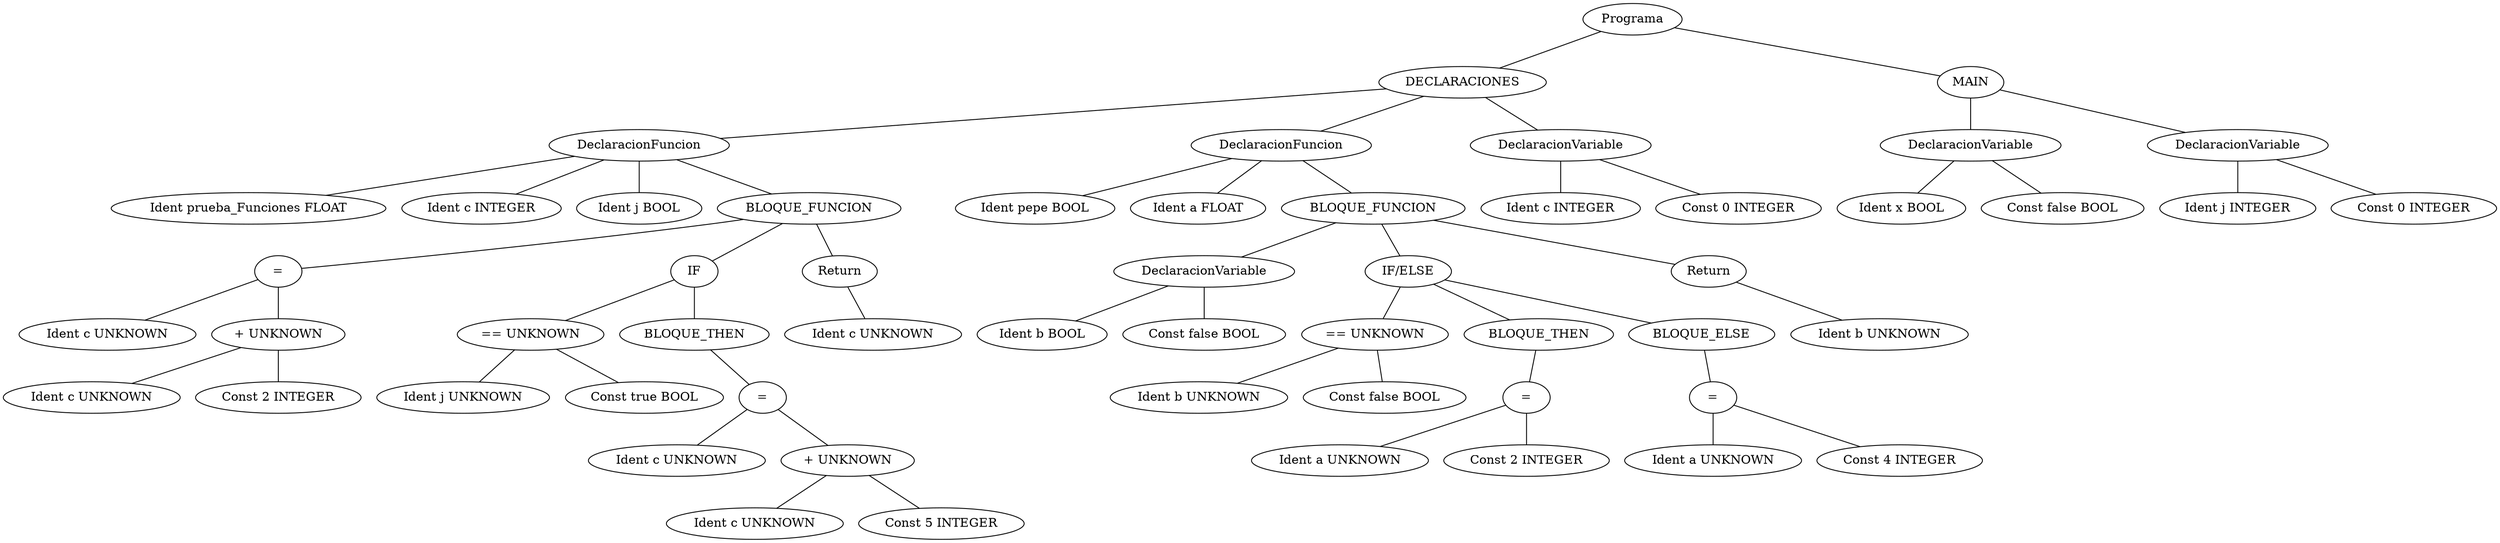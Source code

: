 graph G {1 [label="Programa"]
2 [label="DECLARACIONES"]
1 -- 2
3 [label="DeclaracionFuncion"]
2 -- 3
4 [label="Ident prueba_Funciones FLOAT"]
3 -- 4
23 [label="Ident c INTEGER"]
3 -- 23
24 [label="Ident j BOOL"]
3 -- 24
5 [label="BLOQUE_FUNCION"]
3 -- 5
6 [label="="]
5 -- 6
7 [label="Ident c UNKNOWN"]
6 -- 7
8 [label="+ UNKNOWN"]
6 -- 8
9 [label="Ident c UNKNOWN"]
8 -- 9
10 [label="Const 2 INTEGER"]
8 -- 10
11 [label="IF"]
5 -- 11
12 [label="== UNKNOWN"]
11 -- 12
13 [label="Ident j UNKNOWN"]
12 -- 13
14 [label="Const true BOOL"]
12 -- 14
15 [label="BLOQUE_THEN"]
11 -- 15
16 [label="="]
15 -- 16
17 [label="Ident c UNKNOWN"]
16 -- 17
18 [label="+ UNKNOWN"]
16 -- 18
19 [label="Ident c UNKNOWN"]
18 -- 19
20 [label="Const 5 INTEGER"]
18 -- 20
21 [label="Return"]
5 -- 21
22 [label="Ident c UNKNOWN"]
21 -- 22
25 [label="DeclaracionFuncion"]
2 -- 25
26 [label="Ident pepe BOOL"]
25 -- 26
45 [label="Ident a FLOAT"]
25 -- 45
27 [label="BLOQUE_FUNCION"]
25 -- 27
28 [label="DeclaracionVariable"]
27 -- 28
29 [label="Ident b BOOL"]
28 -- 29
30 [label="Const false BOOL"]
28 -- 30
31 [label="IF/ELSE"]
27 -- 31
32 [label="== UNKNOWN"]
31 -- 32
33 [label="Ident b UNKNOWN"]
32 -- 33
34 [label="Const false BOOL"]
32 -- 34
35 [label="BLOQUE_THEN"]
31 -- 35
36 [label="="]
35 -- 36
37 [label="Ident a UNKNOWN"]
36 -- 37
38 [label="Const 2 INTEGER"]
36 -- 38
39 [label="BLOQUE_ELSE"]
31 -- 39
40 [label="="]
39 -- 40
41 [label="Ident a UNKNOWN"]
40 -- 41
42 [label="Const 4 INTEGER"]
40 -- 42
43 [label="Return"]
27 -- 43
44 [label="Ident b UNKNOWN"]
43 -- 44
46 [label="DeclaracionVariable"]
2 -- 46
47 [label="Ident c INTEGER"]
46 -- 47
48 [label="Const 0 INTEGER"]
46 -- 48
49 [label="MAIN"]
1 -- 49
50 [label="DeclaracionVariable"]
49 -- 50
51 [label="Ident x BOOL"]
50 -- 51
52 [label="Const false BOOL"]
50 -- 52
53 [label="DeclaracionVariable"]
49 -- 53
54 [label="Ident j INTEGER"]
53 -- 54
55 [label="Const 0 INTEGER"]
53 -- 55
}
